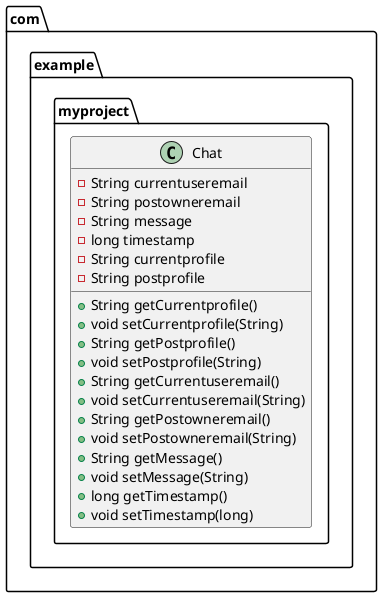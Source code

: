 @startuml
class com.example.myproject.Chat {
- String currentuseremail
- String postowneremail
- String message
- long timestamp
- String currentprofile
- String postprofile
+ String getCurrentprofile()
+ void setCurrentprofile(String)
+ String getPostprofile()
+ void setPostprofile(String)
+ String getCurrentuseremail()
+ void setCurrentuseremail(String)
+ String getPostowneremail()
+ void setPostowneremail(String)
+ String getMessage()
+ void setMessage(String)
+ long getTimestamp()
+ void setTimestamp(long)
}


@enduml